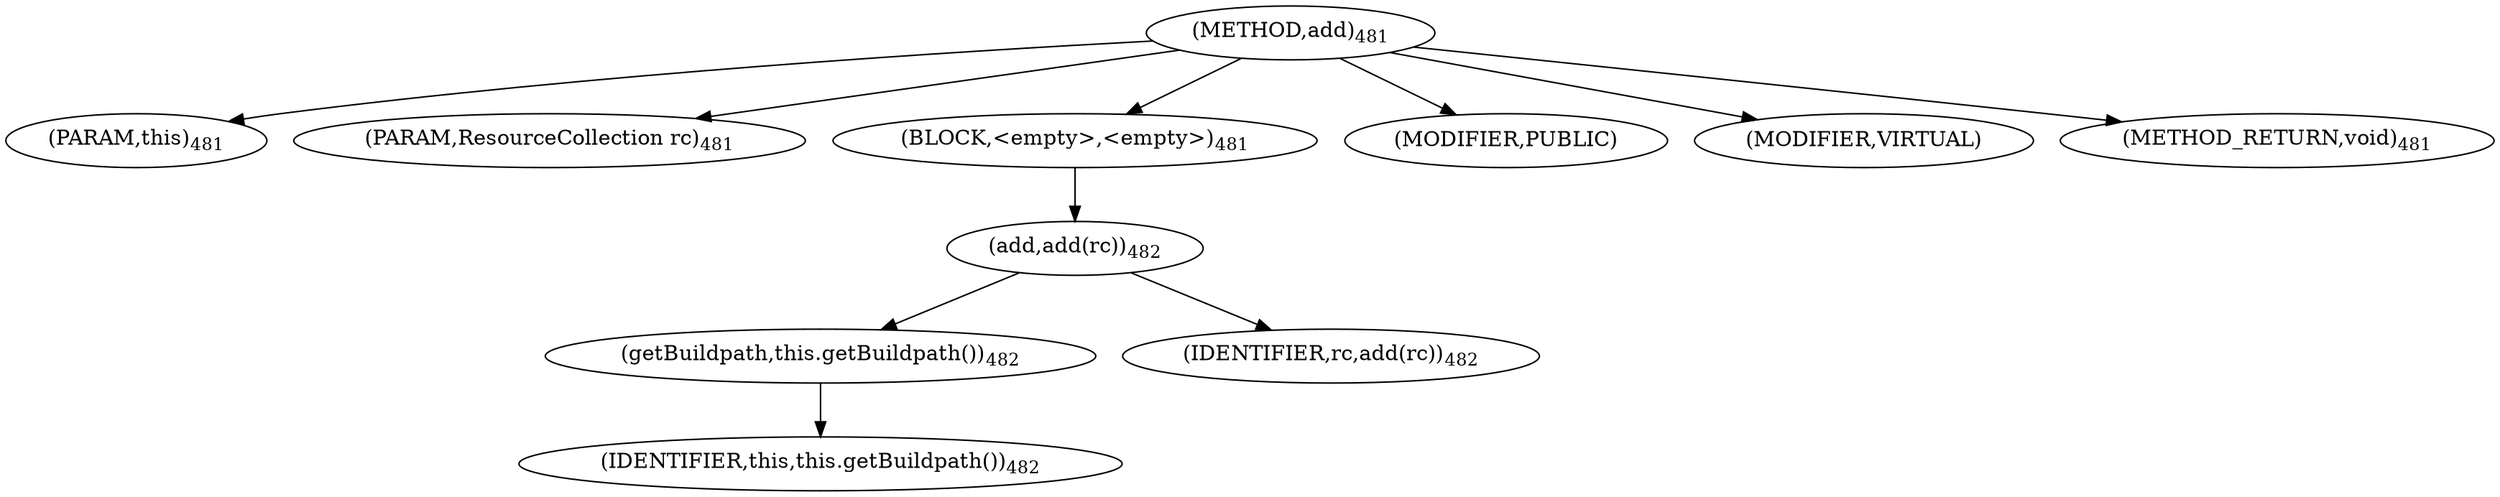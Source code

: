 digraph "add" {  
"892" [label = <(METHOD,add)<SUB>481</SUB>> ]
"48" [label = <(PARAM,this)<SUB>481</SUB>> ]
"893" [label = <(PARAM,ResourceCollection rc)<SUB>481</SUB>> ]
"894" [label = <(BLOCK,&lt;empty&gt;,&lt;empty&gt;)<SUB>481</SUB>> ]
"895" [label = <(add,add(rc))<SUB>482</SUB>> ]
"896" [label = <(getBuildpath,this.getBuildpath())<SUB>482</SUB>> ]
"47" [label = <(IDENTIFIER,this,this.getBuildpath())<SUB>482</SUB>> ]
"897" [label = <(IDENTIFIER,rc,add(rc))<SUB>482</SUB>> ]
"898" [label = <(MODIFIER,PUBLIC)> ]
"899" [label = <(MODIFIER,VIRTUAL)> ]
"900" [label = <(METHOD_RETURN,void)<SUB>481</SUB>> ]
  "892" -> "48" 
  "892" -> "893" 
  "892" -> "894" 
  "892" -> "898" 
  "892" -> "899" 
  "892" -> "900" 
  "894" -> "895" 
  "895" -> "896" 
  "895" -> "897" 
  "896" -> "47" 
}
